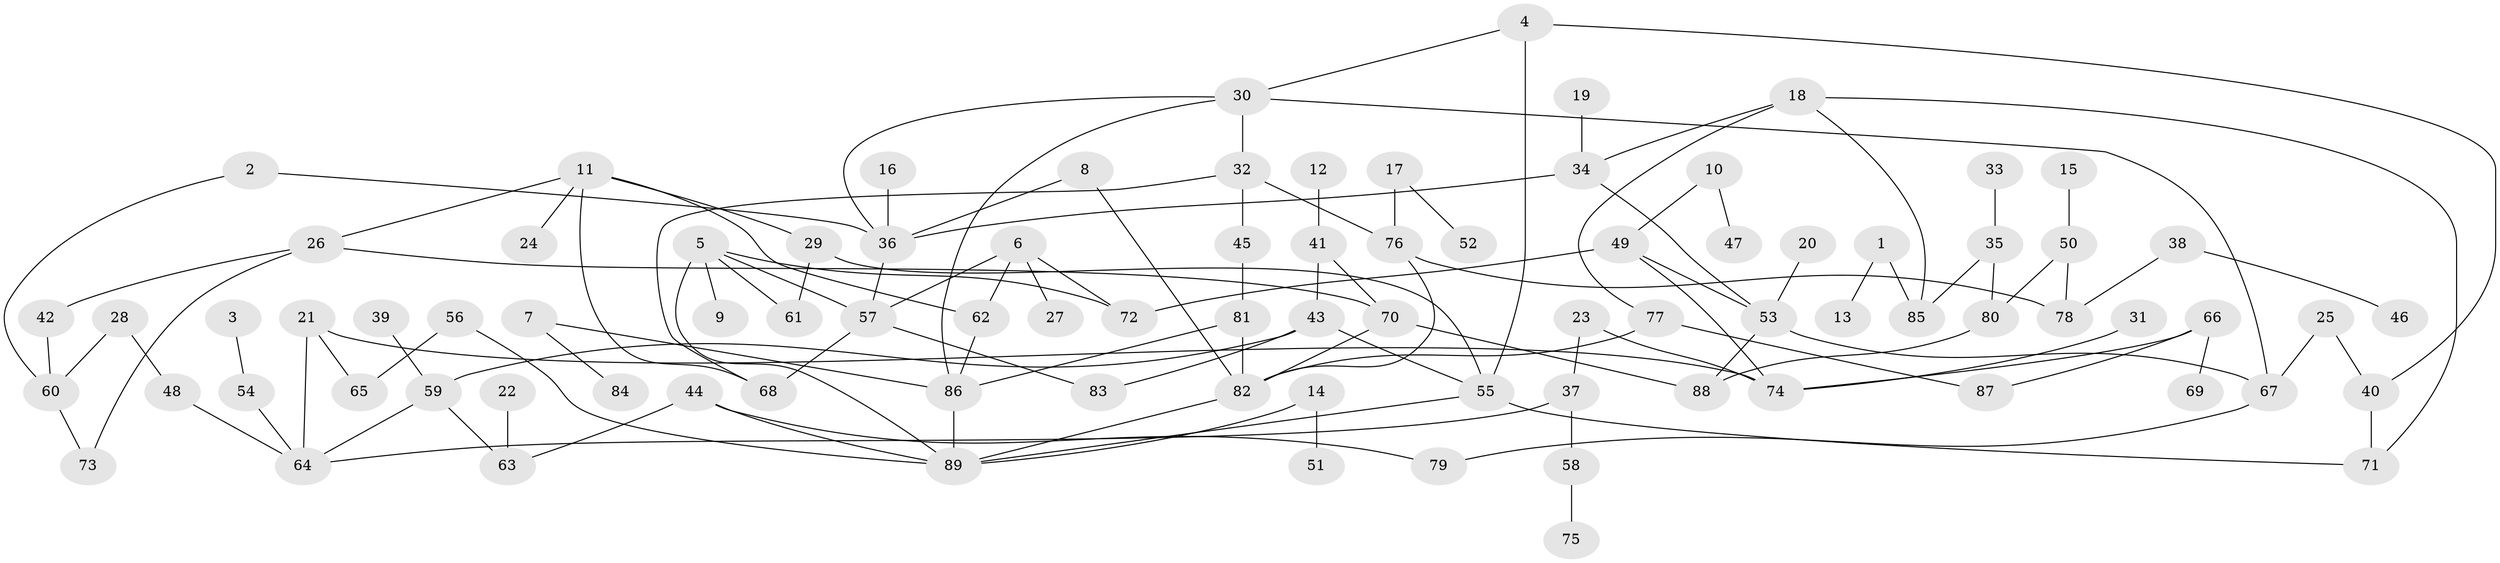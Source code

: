 // Generated by graph-tools (version 1.1) at 2025/00/03/09/25 03:00:48]
// undirected, 89 vertices, 121 edges
graph export_dot {
graph [start="1"]
  node [color=gray90,style=filled];
  1;
  2;
  3;
  4;
  5;
  6;
  7;
  8;
  9;
  10;
  11;
  12;
  13;
  14;
  15;
  16;
  17;
  18;
  19;
  20;
  21;
  22;
  23;
  24;
  25;
  26;
  27;
  28;
  29;
  30;
  31;
  32;
  33;
  34;
  35;
  36;
  37;
  38;
  39;
  40;
  41;
  42;
  43;
  44;
  45;
  46;
  47;
  48;
  49;
  50;
  51;
  52;
  53;
  54;
  55;
  56;
  57;
  58;
  59;
  60;
  61;
  62;
  63;
  64;
  65;
  66;
  67;
  68;
  69;
  70;
  71;
  72;
  73;
  74;
  75;
  76;
  77;
  78;
  79;
  80;
  81;
  82;
  83;
  84;
  85;
  86;
  87;
  88;
  89;
  1 -- 13;
  1 -- 85;
  2 -- 36;
  2 -- 60;
  3 -- 54;
  4 -- 30;
  4 -- 40;
  4 -- 55;
  5 -- 9;
  5 -- 57;
  5 -- 61;
  5 -- 72;
  5 -- 89;
  6 -- 27;
  6 -- 57;
  6 -- 62;
  6 -- 72;
  7 -- 84;
  7 -- 86;
  8 -- 36;
  8 -- 82;
  10 -- 47;
  10 -- 49;
  11 -- 24;
  11 -- 26;
  11 -- 29;
  11 -- 62;
  11 -- 68;
  12 -- 41;
  14 -- 51;
  14 -- 89;
  15 -- 50;
  16 -- 36;
  17 -- 52;
  17 -- 76;
  18 -- 34;
  18 -- 71;
  18 -- 77;
  18 -- 85;
  19 -- 34;
  20 -- 53;
  21 -- 64;
  21 -- 65;
  21 -- 74;
  22 -- 63;
  23 -- 37;
  23 -- 74;
  25 -- 40;
  25 -- 67;
  26 -- 42;
  26 -- 70;
  26 -- 73;
  28 -- 48;
  28 -- 60;
  29 -- 55;
  29 -- 61;
  30 -- 32;
  30 -- 36;
  30 -- 67;
  30 -- 86;
  31 -- 74;
  32 -- 45;
  32 -- 68;
  32 -- 76;
  33 -- 35;
  34 -- 36;
  34 -- 53;
  35 -- 80;
  35 -- 85;
  36 -- 57;
  37 -- 58;
  37 -- 64;
  38 -- 46;
  38 -- 78;
  39 -- 59;
  40 -- 71;
  41 -- 43;
  41 -- 70;
  42 -- 60;
  43 -- 55;
  43 -- 59;
  43 -- 83;
  44 -- 63;
  44 -- 79;
  44 -- 89;
  45 -- 81;
  48 -- 64;
  49 -- 53;
  49 -- 72;
  49 -- 74;
  50 -- 78;
  50 -- 80;
  53 -- 67;
  53 -- 88;
  54 -- 64;
  55 -- 71;
  55 -- 89;
  56 -- 65;
  56 -- 89;
  57 -- 68;
  57 -- 83;
  58 -- 75;
  59 -- 63;
  59 -- 64;
  60 -- 73;
  62 -- 86;
  66 -- 69;
  66 -- 74;
  66 -- 87;
  67 -- 79;
  70 -- 82;
  70 -- 88;
  76 -- 78;
  76 -- 82;
  77 -- 82;
  77 -- 87;
  80 -- 88;
  81 -- 82;
  81 -- 86;
  82 -- 89;
  86 -- 89;
}
